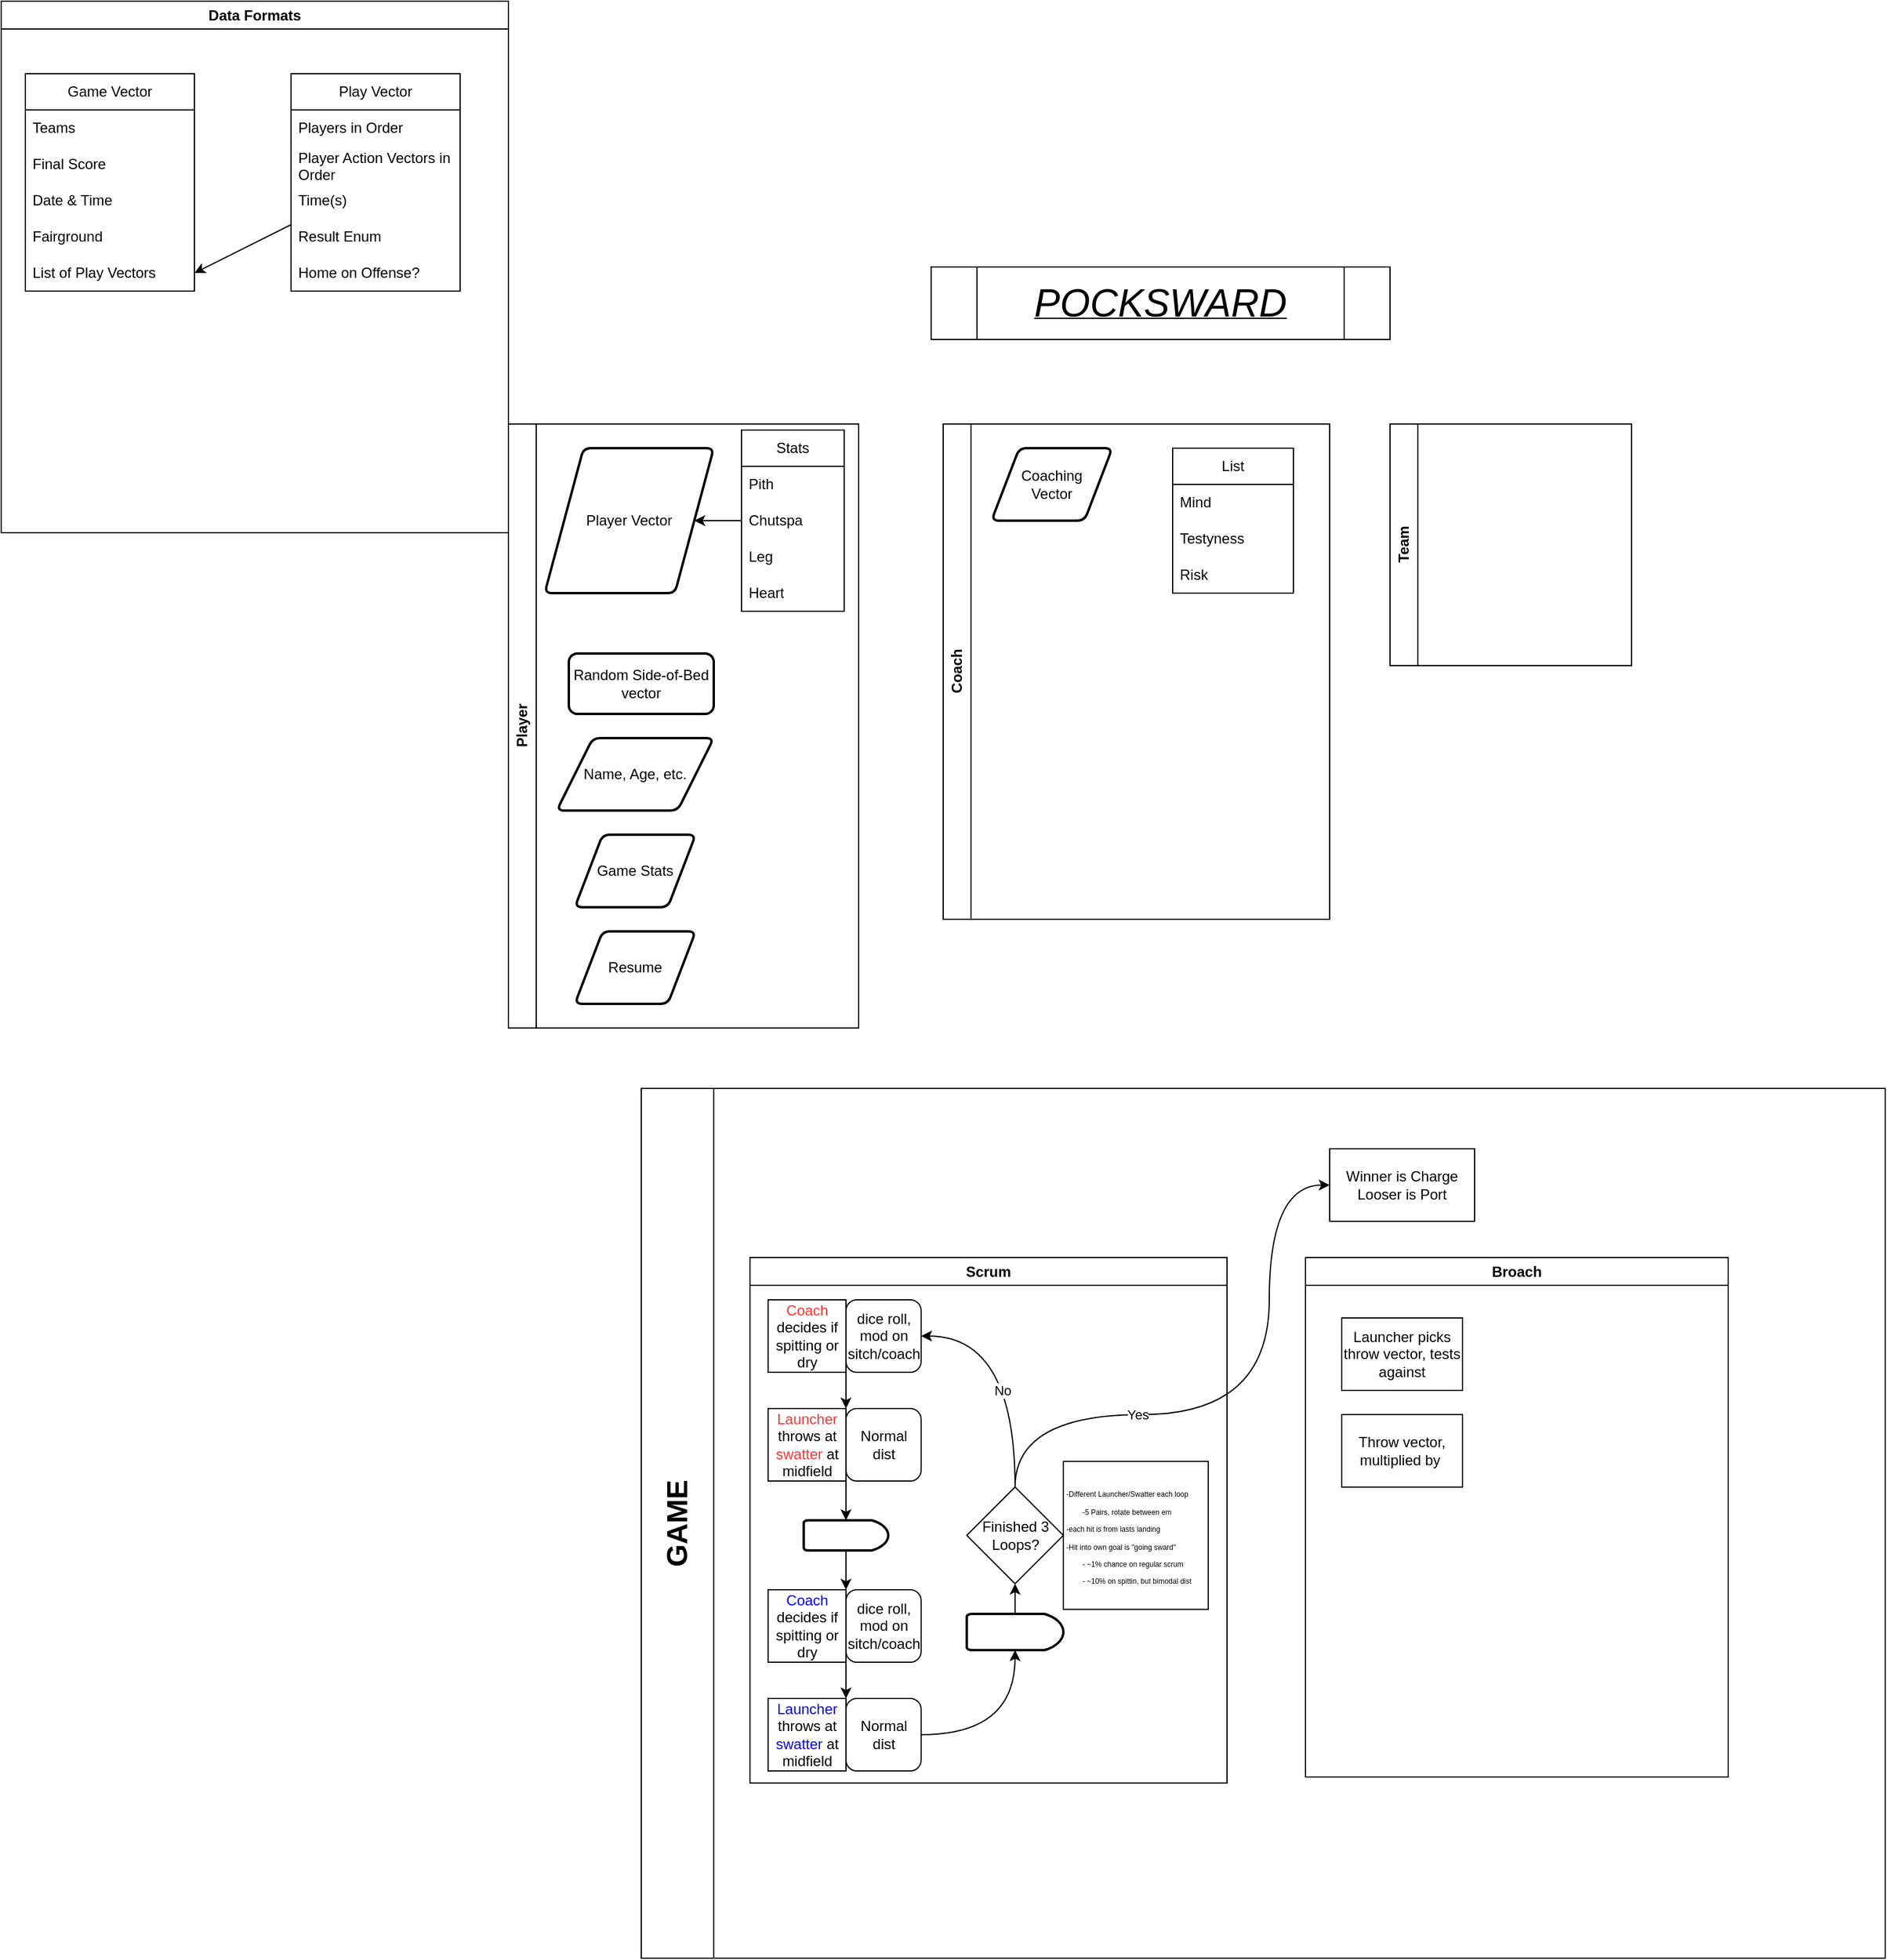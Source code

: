 <mxfile>
    <diagram name="Page-1" id="8VVvji6yyK4iROJsNHM2">
        <mxGraphModel dx="2018" dy="1887" grid="1" gridSize="10" guides="1" tooltips="1" connect="1" arrows="1" fold="1" page="1" pageScale="1" pageWidth="850" pageHeight="1100" math="0" shadow="0">
            <root>
                <mxCell id="0"/>
                <mxCell id="1" parent="0"/>
                <mxCell id="6CWLK8USmKC2c1rMRcYr-1" value="&lt;i style=&quot;&quot;&gt;&lt;u style=&quot;&quot;&gt;&lt;font style=&quot;font-size: 32px;&quot;&gt;POCKSWARD&lt;/font&gt;&lt;/u&gt;&lt;/i&gt;" style="shape=process;whiteSpace=wrap;html=1;backgroundOutline=1;" parent="1" vertex="1">
                    <mxGeometry x="540" y="-870" width="380" height="60" as="geometry"/>
                </mxCell>
                <mxCell id="LrvtAGxtfW7CsbB4rK7t-2" value="&lt;font style=&quot;font-size: 24px;&quot;&gt;GAME&lt;br&gt;&lt;/font&gt;" style="swimlane;horizontal=0;whiteSpace=wrap;html=1;startSize=60;" parent="1" vertex="1">
                    <mxGeometry x="300" y="-190" width="1030" height="720" as="geometry"/>
                </mxCell>
                <mxCell id="uPg4Tumh6hNYvUEwxsri-9" value="Scrum" style="swimlane;whiteSpace=wrap;html=1;" parent="LrvtAGxtfW7CsbB4rK7t-2" vertex="1">
                    <mxGeometry x="90" y="140" width="395" height="435" as="geometry"/>
                </mxCell>
                <mxCell id="04MCu2xoOi-bMP9wf8G--11" value="&lt;font color=&quot;#ff3333&quot;&gt;Launcher&lt;/font&gt; throws at &lt;font color=&quot;#ff3333&quot;&gt;swatter&lt;/font&gt; at midfield" style="rounded=0;whiteSpace=wrap;html=1;" parent="uPg4Tumh6hNYvUEwxsri-9" vertex="1">
                    <mxGeometry x="15" y="125" width="64.5" height="60" as="geometry"/>
                </mxCell>
                <mxCell id="04MCu2xoOi-bMP9wf8G--16" value="Normal dist" style="rounded=1;whiteSpace=wrap;html=1;" parent="uPg4Tumh6hNYvUEwxsri-9" vertex="1">
                    <mxGeometry x="79.5" y="125" width="62.25" height="60" as="geometry"/>
                </mxCell>
                <mxCell id="04MCu2xoOi-bMP9wf8G--29" value="&lt;span style=&quot;font-size: 6px; background-color: initial;&quot;&gt;-Different Launcher/Swatter each loop&lt;br&gt;&lt;span style=&quot;white-space: pre;&quot;&gt;&#9;&lt;/span&gt;-5 Pairs, rotate between em&lt;br&gt;-each hit is from lasts landing&lt;br&gt;-Hit into own goal is &quot;going sward&quot;&lt;br&gt;&lt;span style=&quot;white-space: pre;&quot;&gt;&#9;&lt;/span&gt;- ~1% chance on regular scrum&lt;br&gt;&lt;span style=&quot;white-space: pre;&quot;&gt;&#9;&lt;/span&gt;- ~10% on spittin, but bimodal dist&lt;br&gt;&lt;/span&gt;" style="rounded=0;whiteSpace=wrap;html=1;align=left;" parent="uPg4Tumh6hNYvUEwxsri-9" vertex="1">
                    <mxGeometry x="259.5" y="168.75" width="120" height="122.5" as="geometry"/>
                </mxCell>
                <mxCell id="04MCu2xoOi-bMP9wf8G--36" style="edgeStyle=orthogonalEdgeStyle;curved=1;rounded=0;orthogonalLoop=1;jettySize=auto;html=1;exitX=1;exitY=1;exitDx=0;exitDy=0;entryX=1;entryY=0;entryDx=0;entryDy=0;" parent="uPg4Tumh6hNYvUEwxsri-9" source="04MCu2xoOi-bMP9wf8G--34" target="04MCu2xoOi-bMP9wf8G--11" edge="1">
                    <mxGeometry relative="1" as="geometry"/>
                </mxCell>
                <mxCell id="04MCu2xoOi-bMP9wf8G--34" value="&lt;font color=&quot;#ff3333&quot;&gt;Coach &lt;/font&gt;decides if spitting or dry" style="rounded=0;whiteSpace=wrap;html=1;" parent="uPg4Tumh6hNYvUEwxsri-9" vertex="1">
                    <mxGeometry x="15" y="35" width="64.5" height="60" as="geometry"/>
                </mxCell>
                <mxCell id="04MCu2xoOi-bMP9wf8G--35" value="dice roll, mod on sitch/coach" style="rounded=1;whiteSpace=wrap;html=1;" parent="uPg4Tumh6hNYvUEwxsri-9" vertex="1">
                    <mxGeometry x="79.5" y="35" width="62.25" height="60" as="geometry"/>
                </mxCell>
                <mxCell id="04MCu2xoOi-bMP9wf8G--28" style="edgeStyle=orthogonalEdgeStyle;rounded=0;orthogonalLoop=1;jettySize=auto;html=1;exitX=0.5;exitY=0;exitDx=0;exitDy=0;entryX=1;entryY=0.5;entryDx=0;entryDy=0;curved=1;" parent="uPg4Tumh6hNYvUEwxsri-9" source="MI1PErOWdLfNwAChFWtY-5" target="04MCu2xoOi-bMP9wf8G--35" edge="1">
                    <mxGeometry relative="1" as="geometry">
                        <Array as="points">
                            <mxPoint x="219" y="190"/>
                            <mxPoint x="219" y="65"/>
                        </Array>
                        <mxPoint x="219.5" y="190" as="sourcePoint"/>
                    </mxGeometry>
                </mxCell>
                <mxCell id="MI1PErOWdLfNwAChFWtY-6" value="No" style="edgeLabel;html=1;align=center;verticalAlign=middle;resizable=0;points=[];" parent="04MCu2xoOi-bMP9wf8G--28" connectable="0" vertex="1">
                    <mxGeometry x="-0.211" y="12" relative="1" as="geometry">
                        <mxPoint x="1" as="offset"/>
                    </mxGeometry>
                </mxCell>
                <mxCell id="04MCu2xoOi-bMP9wf8G--38" value="&lt;font color=&quot;#0000ff&quot;&gt;Launcher&lt;/font&gt; throws at &lt;font color=&quot;#0000ff&quot;&gt;swatter &lt;/font&gt;at midfield" style="rounded=0;whiteSpace=wrap;html=1;" parent="uPg4Tumh6hNYvUEwxsri-9" vertex="1">
                    <mxGeometry x="15" y="365" width="64.5" height="60" as="geometry"/>
                </mxCell>
                <mxCell id="04MCu2xoOi-bMP9wf8G--39" value="Normal dist" style="rounded=1;whiteSpace=wrap;html=1;" parent="uPg4Tumh6hNYvUEwxsri-9" vertex="1">
                    <mxGeometry x="79.5" y="365" width="62.25" height="60" as="geometry"/>
                </mxCell>
                <mxCell id="04MCu2xoOi-bMP9wf8G--40" style="edgeStyle=orthogonalEdgeStyle;rounded=0;orthogonalLoop=1;jettySize=auto;html=1;exitX=1;exitY=1;exitDx=0;exitDy=0;entryX=1;entryY=0;entryDx=0;entryDy=0;" parent="uPg4Tumh6hNYvUEwxsri-9" source="04MCu2xoOi-bMP9wf8G--41" target="04MCu2xoOi-bMP9wf8G--38" edge="1">
                    <mxGeometry relative="1" as="geometry"/>
                </mxCell>
                <mxCell id="04MCu2xoOi-bMP9wf8G--41" value="&lt;font color=&quot;#0000ff&quot;&gt;Coach&lt;/font&gt;&lt;font color=&quot;#ff3333&quot;&gt; &lt;/font&gt;decides if spitting or dry" style="rounded=0;whiteSpace=wrap;html=1;" parent="uPg4Tumh6hNYvUEwxsri-9" vertex="1">
                    <mxGeometry x="15" y="275" width="64.5" height="60" as="geometry"/>
                </mxCell>
                <mxCell id="04MCu2xoOi-bMP9wf8G--42" value="dice roll, mod on sitch/coach" style="rounded=1;whiteSpace=wrap;html=1;" parent="uPg4Tumh6hNYvUEwxsri-9" vertex="1">
                    <mxGeometry x="79.5" y="275" width="62.25" height="60" as="geometry"/>
                </mxCell>
                <mxCell id="qCPMD232dvb-v9akhPEh-1" value="" style="strokeWidth=2;html=1;shape=mxgraph.flowchart.delay;whiteSpace=wrap;" parent="uPg4Tumh6hNYvUEwxsri-9" vertex="1">
                    <mxGeometry x="44.5" y="217.5" width="70" height="25" as="geometry"/>
                </mxCell>
                <mxCell id="04MCu2xoOi-bMP9wf8G--22" style="edgeStyle=orthogonalEdgeStyle;rounded=0;orthogonalLoop=1;jettySize=auto;html=1;exitX=0;exitY=1;exitDx=0;exitDy=0;entryX=0.5;entryY=0;entryDx=0;entryDy=0;entryPerimeter=0;" parent="uPg4Tumh6hNYvUEwxsri-9" source="04MCu2xoOi-bMP9wf8G--16" target="qCPMD232dvb-v9akhPEh-1" edge="1">
                    <mxGeometry relative="1" as="geometry">
                        <mxPoint x="79.5" y="205" as="targetPoint"/>
                    </mxGeometry>
                </mxCell>
                <mxCell id="04MCu2xoOi-bMP9wf8G--44" style="edgeStyle=orthogonalEdgeStyle;rounded=0;orthogonalLoop=1;jettySize=auto;html=1;exitX=0.5;exitY=1;exitDx=0;exitDy=0;exitPerimeter=0;entryX=1;entryY=0;entryDx=0;entryDy=0;" parent="uPg4Tumh6hNYvUEwxsri-9" source="qCPMD232dvb-v9akhPEh-1" target="04MCu2xoOi-bMP9wf8G--41" edge="1">
                    <mxGeometry relative="1" as="geometry">
                        <mxPoint x="79.5" y="255" as="sourcePoint"/>
                    </mxGeometry>
                </mxCell>
                <mxCell id="qCPMD232dvb-v9akhPEh-3" value="" style="strokeWidth=2;html=1;shape=mxgraph.flowchart.delay;whiteSpace=wrap;" parent="uPg4Tumh6hNYvUEwxsri-9" vertex="1">
                    <mxGeometry x="179.5" y="295" width="80" height="30" as="geometry"/>
                </mxCell>
                <mxCell id="04MCu2xoOi-bMP9wf8G--27" style="edgeStyle=orthogonalEdgeStyle;curved=1;rounded=0;orthogonalLoop=1;jettySize=auto;html=1;entryX=0.5;entryY=1;entryDx=0;entryDy=0;entryPerimeter=0;exitX=1;exitY=0.5;exitDx=0;exitDy=0;" parent="uPg4Tumh6hNYvUEwxsri-9" source="04MCu2xoOi-bMP9wf8G--39" target="qCPMD232dvb-v9akhPEh-3" edge="1">
                    <mxGeometry relative="1" as="geometry">
                        <mxPoint x="169.5" y="315" as="sourcePoint"/>
                        <Array as="points">
                            <mxPoint x="219.5" y="395"/>
                        </Array>
                        <mxPoint x="219.5" y="326.25" as="targetPoint"/>
                    </mxGeometry>
                </mxCell>
                <mxCell id="LrvtAGxtfW7CsbB4rK7t-5" style="edgeStyle=orthogonalEdgeStyle;rounded=0;orthogonalLoop=1;jettySize=auto;html=1;entryX=0.5;entryY=1;entryDx=0;entryDy=0;exitX=0.648;exitY=-0.013;exitDx=0;exitDy=0;exitPerimeter=0;" parent="uPg4Tumh6hNYvUEwxsri-9" source="qCPMD232dvb-v9akhPEh-3" target="MI1PErOWdLfNwAChFWtY-5" edge="1">
                    <mxGeometry relative="1" as="geometry">
                        <mxPoint x="220" y="300" as="sourcePoint"/>
                        <mxPoint x="219.5" y="270" as="targetPoint"/>
                    </mxGeometry>
                </mxCell>
                <mxCell id="MI1PErOWdLfNwAChFWtY-5" value="Finished 3 Loops?" style="rhombus;whiteSpace=wrap;html=1;" parent="uPg4Tumh6hNYvUEwxsri-9" vertex="1">
                    <mxGeometry x="179.5" y="190" width="80" height="80" as="geometry"/>
                </mxCell>
                <mxCell id="uPg4Tumh6hNYvUEwxsri-13" value="Broach" style="swimlane;whiteSpace=wrap;html=1;" parent="LrvtAGxtfW7CsbB4rK7t-2" vertex="1">
                    <mxGeometry x="550" y="140" width="350" height="430" as="geometry"/>
                </mxCell>
                <mxCell id="uPg4Tumh6hNYvUEwxsri-21" value="Launcher picks throw vector, tests against" style="rounded=0;whiteSpace=wrap;html=1;" parent="uPg4Tumh6hNYvUEwxsri-13" vertex="1">
                    <mxGeometry x="30" y="50" width="100" height="60" as="geometry"/>
                </mxCell>
                <mxCell id="uPg4Tumh6hNYvUEwxsri-22" value="Throw vector, multiplied by&amp;nbsp;" style="rounded=0;whiteSpace=wrap;html=1;" parent="uPg4Tumh6hNYvUEwxsri-13" vertex="1">
                    <mxGeometry x="30" y="130" width="100" height="60" as="geometry"/>
                </mxCell>
                <mxCell id="uPg4Tumh6hNYvUEwxsri-17" value="Winner is Charge&lt;br&gt;Looser is Port" style="rounded=0;whiteSpace=wrap;html=1;" parent="LrvtAGxtfW7CsbB4rK7t-2" vertex="1">
                    <mxGeometry x="570" y="50" width="120" height="60" as="geometry"/>
                </mxCell>
                <mxCell id="uPg4Tumh6hNYvUEwxsri-18" style="edgeStyle=orthogonalEdgeStyle;rounded=0;orthogonalLoop=1;jettySize=auto;html=1;exitX=0.5;exitY=0;exitDx=0;exitDy=0;entryX=0;entryY=0.5;entryDx=0;entryDy=0;curved=1;" parent="LrvtAGxtfW7CsbB4rK7t-2" source="MI1PErOWdLfNwAChFWtY-5" target="uPg4Tumh6hNYvUEwxsri-17" edge="1">
                    <mxGeometry relative="1" as="geometry">
                        <Array as="points">
                            <mxPoint x="310" y="330"/>
                            <mxPoint x="310" y="270"/>
                            <mxPoint x="520" y="270"/>
                            <mxPoint x="520" y="80"/>
                        </Array>
                        <mxPoint x="309.5" y="330" as="sourcePoint"/>
                    </mxGeometry>
                </mxCell>
                <mxCell id="MI1PErOWdLfNwAChFWtY-7" value="Yes" style="edgeLabel;html=1;align=center;verticalAlign=middle;resizable=0;points=[];" parent="uPg4Tumh6hNYvUEwxsri-18" connectable="0" vertex="1">
                    <mxGeometry x="-0.372" y="-3" relative="1" as="geometry">
                        <mxPoint x="1" y="-3" as="offset"/>
                    </mxGeometry>
                </mxCell>
                <mxCell id="uPg4Tumh6hNYvUEwxsri-1" value="Player" style="swimlane;horizontal=0;whiteSpace=wrap;html=1;" parent="1" vertex="1">
                    <mxGeometry x="190" y="-740" width="290" height="500" as="geometry"/>
                </mxCell>
                <mxCell id="uPg4Tumh6hNYvUEwxsri-2" value="Player Vector" style="shape=parallelogram;html=1;strokeWidth=2;perimeter=parallelogramPerimeter;whiteSpace=wrap;rounded=1;arcSize=12;size=0.23;" parent="uPg4Tumh6hNYvUEwxsri-1" vertex="1">
                    <mxGeometry x="30" y="20" width="140" height="120" as="geometry"/>
                </mxCell>
                <mxCell id="uPg4Tumh6hNYvUEwxsri-3" value="Random Side-of-Bed vector" style="rounded=1;whiteSpace=wrap;html=1;absoluteArcSize=1;arcSize=14;strokeWidth=2;" parent="uPg4Tumh6hNYvUEwxsri-1" vertex="1">
                    <mxGeometry x="50" y="190" width="120" height="50" as="geometry"/>
                </mxCell>
                <mxCell id="uPg4Tumh6hNYvUEwxsri-5" value="Name, Age, etc." style="shape=parallelogram;html=1;strokeWidth=2;perimeter=parallelogramPerimeter;whiteSpace=wrap;rounded=1;arcSize=12;size=0.23;" parent="uPg4Tumh6hNYvUEwxsri-1" vertex="1">
                    <mxGeometry x="40" y="260" width="130" height="60" as="geometry"/>
                </mxCell>
                <mxCell id="uPg4Tumh6hNYvUEwxsri-6" value="Game Stats" style="shape=parallelogram;html=1;strokeWidth=2;perimeter=parallelogramPerimeter;whiteSpace=wrap;rounded=1;arcSize=12;size=0.23;" parent="uPg4Tumh6hNYvUEwxsri-1" vertex="1">
                    <mxGeometry x="55" y="340" width="100" height="60" as="geometry"/>
                </mxCell>
                <mxCell id="uPg4Tumh6hNYvUEwxsri-7" value="Resume" style="shape=parallelogram;html=1;strokeWidth=2;perimeter=parallelogramPerimeter;whiteSpace=wrap;rounded=1;arcSize=12;size=0.23;" parent="uPg4Tumh6hNYvUEwxsri-1" vertex="1">
                    <mxGeometry x="55" y="420" width="100" height="60" as="geometry"/>
                </mxCell>
                <mxCell id="uPg4Tumh6hNYvUEwxsri-23" value="Stats" style="swimlane;fontStyle=0;childLayout=stackLayout;horizontal=1;startSize=30;horizontalStack=0;resizeParent=1;resizeParentMax=0;resizeLast=0;collapsible=1;marginBottom=0;whiteSpace=wrap;html=1;" parent="uPg4Tumh6hNYvUEwxsri-1" vertex="1">
                    <mxGeometry x="193" y="5" width="85" height="150" as="geometry">
                        <mxRectangle x="190" y="10" width="70" height="30" as="alternateBounds"/>
                    </mxGeometry>
                </mxCell>
                <mxCell id="uPg4Tumh6hNYvUEwxsri-24" value="Pith" style="text;strokeColor=none;fillColor=none;align=left;verticalAlign=middle;spacingLeft=4;spacingRight=4;overflow=hidden;points=[[0,0.5],[1,0.5]];portConstraint=eastwest;rotatable=0;whiteSpace=wrap;html=1;" parent="uPg4Tumh6hNYvUEwxsri-23" vertex="1">
                    <mxGeometry y="30" width="85" height="30" as="geometry"/>
                </mxCell>
                <mxCell id="uPg4Tumh6hNYvUEwxsri-25" value="Chutspa" style="text;strokeColor=none;fillColor=none;align=left;verticalAlign=middle;spacingLeft=4;spacingRight=4;overflow=hidden;points=[[0,0.5],[1,0.5]];portConstraint=eastwest;rotatable=0;whiteSpace=wrap;html=1;" parent="uPg4Tumh6hNYvUEwxsri-23" vertex="1">
                    <mxGeometry y="60" width="85" height="30" as="geometry"/>
                </mxCell>
                <mxCell id="uPg4Tumh6hNYvUEwxsri-26" value="Leg" style="text;strokeColor=none;fillColor=none;align=left;verticalAlign=middle;spacingLeft=4;spacingRight=4;overflow=hidden;points=[[0,0.5],[1,0.5]];portConstraint=eastwest;rotatable=0;whiteSpace=wrap;html=1;" parent="uPg4Tumh6hNYvUEwxsri-23" vertex="1">
                    <mxGeometry y="90" width="85" height="30" as="geometry"/>
                </mxCell>
                <mxCell id="uPg4Tumh6hNYvUEwxsri-28" value="Heart" style="text;strokeColor=none;fillColor=none;align=left;verticalAlign=middle;spacingLeft=4;spacingRight=4;overflow=hidden;points=[[0,0.5],[1,0.5]];portConstraint=eastwest;rotatable=0;whiteSpace=wrap;html=1;" parent="uPg4Tumh6hNYvUEwxsri-23" vertex="1">
                    <mxGeometry y="120" width="85" height="30" as="geometry"/>
                </mxCell>
                <mxCell id="uPg4Tumh6hNYvUEwxsri-30" style="edgeStyle=orthogonalEdgeStyle;rounded=0;orthogonalLoop=1;jettySize=auto;html=1;entryX=1;entryY=0.5;entryDx=0;entryDy=0;curved=1;" parent="uPg4Tumh6hNYvUEwxsri-1" source="uPg4Tumh6hNYvUEwxsri-25" target="uPg4Tumh6hNYvUEwxsri-2" edge="1">
                    <mxGeometry relative="1" as="geometry"/>
                </mxCell>
                <mxCell id="uPg4Tumh6hNYvUEwxsri-10" value="Coach" style="swimlane;horizontal=0;whiteSpace=wrap;html=1;" parent="1" vertex="1">
                    <mxGeometry x="550" y="-740" width="320" height="410" as="geometry"/>
                </mxCell>
                <mxCell id="uPg4Tumh6hNYvUEwxsri-12" value="Coaching &lt;br&gt;Vector" style="shape=parallelogram;html=1;strokeWidth=2;perimeter=parallelogramPerimeter;whiteSpace=wrap;rounded=1;arcSize=12;size=0.23;" parent="uPg4Tumh6hNYvUEwxsri-10" vertex="1">
                    <mxGeometry x="40" y="20" width="100" height="60" as="geometry"/>
                </mxCell>
                <mxCell id="MI1PErOWdLfNwAChFWtY-1" value="List" style="swimlane;fontStyle=0;childLayout=stackLayout;horizontal=1;startSize=30;horizontalStack=0;resizeParent=1;resizeParentMax=0;resizeLast=0;collapsible=1;marginBottom=0;whiteSpace=wrap;html=1;" parent="uPg4Tumh6hNYvUEwxsri-10" vertex="1">
                    <mxGeometry x="190" y="20" width="100" height="120" as="geometry"/>
                </mxCell>
                <mxCell id="MI1PErOWdLfNwAChFWtY-2" value="Mind" style="text;strokeColor=none;fillColor=none;align=left;verticalAlign=middle;spacingLeft=4;spacingRight=4;overflow=hidden;points=[[0,0.5],[1,0.5]];portConstraint=eastwest;rotatable=0;whiteSpace=wrap;html=1;" parent="MI1PErOWdLfNwAChFWtY-1" vertex="1">
                    <mxGeometry y="30" width="100" height="30" as="geometry"/>
                </mxCell>
                <mxCell id="MI1PErOWdLfNwAChFWtY-3" value="Testyness" style="text;strokeColor=none;fillColor=none;align=left;verticalAlign=middle;spacingLeft=4;spacingRight=4;overflow=hidden;points=[[0,0.5],[1,0.5]];portConstraint=eastwest;rotatable=0;whiteSpace=wrap;html=1;" parent="MI1PErOWdLfNwAChFWtY-1" vertex="1">
                    <mxGeometry y="60" width="100" height="30" as="geometry"/>
                </mxCell>
                <mxCell id="MI1PErOWdLfNwAChFWtY-4" value="Risk" style="text;strokeColor=none;fillColor=none;align=left;verticalAlign=middle;spacingLeft=4;spacingRight=4;overflow=hidden;points=[[0,0.5],[1,0.5]];portConstraint=eastwest;rotatable=0;whiteSpace=wrap;html=1;" parent="MI1PErOWdLfNwAChFWtY-1" vertex="1">
                    <mxGeometry y="90" width="100" height="30" as="geometry"/>
                </mxCell>
                <mxCell id="uPg4Tumh6hNYvUEwxsri-11" value="Team" style="swimlane;horizontal=0;whiteSpace=wrap;html=1;" parent="1" vertex="1">
                    <mxGeometry x="920" y="-740" width="200" height="200" as="geometry"/>
                </mxCell>
                <mxCell id="23" value="Data Formats" style="swimlane;whiteSpace=wrap;html=1;" vertex="1" parent="1">
                    <mxGeometry x="-230" y="-1090" width="420" height="440" as="geometry"/>
                </mxCell>
                <mxCell id="39" style="edgeStyle=none;html=1;entryX=1;entryY=0.5;entryDx=0;entryDy=0;" edge="1" parent="23" source="13" target="11">
                    <mxGeometry relative="1" as="geometry"/>
                </mxCell>
                <mxCell id="13" value="Play Vector" style="swimlane;fontStyle=0;childLayout=stackLayout;horizontal=1;startSize=30;horizontalStack=0;resizeParent=1;resizeParentMax=0;resizeLast=0;collapsible=1;marginBottom=0;whiteSpace=wrap;html=1;" vertex="1" parent="23">
                    <mxGeometry x="240" y="60" width="140" height="180" as="geometry"/>
                </mxCell>
                <mxCell id="14" value="Players in Order" style="text;strokeColor=none;fillColor=none;align=left;verticalAlign=middle;spacingLeft=4;spacingRight=4;overflow=hidden;points=[[0,0.5],[1,0.5]];portConstraint=eastwest;rotatable=0;whiteSpace=wrap;html=1;" vertex="1" parent="13">
                    <mxGeometry y="30" width="140" height="30" as="geometry"/>
                </mxCell>
                <mxCell id="15" value="Player Action Vectors in Order" style="text;strokeColor=none;fillColor=none;align=left;verticalAlign=middle;spacingLeft=4;spacingRight=4;overflow=hidden;points=[[0,0.5],[1,0.5]];portConstraint=eastwest;rotatable=0;whiteSpace=wrap;html=1;" vertex="1" parent="13">
                    <mxGeometry y="60" width="140" height="30" as="geometry"/>
                </mxCell>
                <mxCell id="19" value="Time(s)" style="text;strokeColor=none;fillColor=none;align=left;verticalAlign=middle;spacingLeft=4;spacingRight=4;overflow=hidden;points=[[0,0.5],[1,0.5]];portConstraint=eastwest;rotatable=0;whiteSpace=wrap;html=1;" vertex="1" parent="13">
                    <mxGeometry y="90" width="140" height="30" as="geometry"/>
                </mxCell>
                <mxCell id="16" value="Result Enum" style="text;strokeColor=none;fillColor=none;align=left;verticalAlign=middle;spacingLeft=4;spacingRight=4;overflow=hidden;points=[[0,0.5],[1,0.5]];portConstraint=eastwest;rotatable=0;whiteSpace=wrap;html=1;" vertex="1" parent="13">
                    <mxGeometry y="120" width="140" height="30" as="geometry"/>
                </mxCell>
                <mxCell id="17" value="Home on Offense?" style="text;strokeColor=none;fillColor=none;align=left;verticalAlign=middle;spacingLeft=4;spacingRight=4;overflow=hidden;points=[[0,0.5],[1,0.5]];portConstraint=eastwest;rotatable=0;whiteSpace=wrap;html=1;" vertex="1" parent="13">
                    <mxGeometry y="150" width="140" height="30" as="geometry"/>
                </mxCell>
                <mxCell id="8" value="Game Vector" style="swimlane;fontStyle=0;childLayout=stackLayout;horizontal=1;startSize=30;horizontalStack=0;resizeParent=1;resizeParentMax=0;resizeLast=0;collapsible=1;marginBottom=0;whiteSpace=wrap;html=1;" vertex="1" parent="23">
                    <mxGeometry x="20" y="60" width="140" height="180" as="geometry"/>
                </mxCell>
                <mxCell id="9" value="Teams" style="text;strokeColor=none;fillColor=none;align=left;verticalAlign=middle;spacingLeft=4;spacingRight=4;overflow=hidden;points=[[0,0.5],[1,0.5]];portConstraint=eastwest;rotatable=0;whiteSpace=wrap;html=1;" vertex="1" parent="8">
                    <mxGeometry y="30" width="140" height="30" as="geometry"/>
                </mxCell>
                <mxCell id="10" value="Final Score" style="text;strokeColor=none;fillColor=none;align=left;verticalAlign=middle;spacingLeft=4;spacingRight=4;overflow=hidden;points=[[0,0.5],[1,0.5]];portConstraint=eastwest;rotatable=0;whiteSpace=wrap;html=1;" vertex="1" parent="8">
                    <mxGeometry y="60" width="140" height="30" as="geometry"/>
                </mxCell>
                <mxCell id="38" value="Date &amp;amp; Time" style="text;strokeColor=none;fillColor=none;align=left;verticalAlign=middle;spacingLeft=4;spacingRight=4;overflow=hidden;points=[[0,0.5],[1,0.5]];portConstraint=eastwest;rotatable=0;whiteSpace=wrap;html=1;" vertex="1" parent="8">
                    <mxGeometry y="90" width="140" height="30" as="geometry"/>
                </mxCell>
                <mxCell id="18" value="Fairground" style="text;strokeColor=none;fillColor=none;align=left;verticalAlign=middle;spacingLeft=4;spacingRight=4;overflow=hidden;points=[[0,0.5],[1,0.5]];portConstraint=eastwest;rotatable=0;whiteSpace=wrap;html=1;" vertex="1" parent="8">
                    <mxGeometry y="120" width="140" height="30" as="geometry"/>
                </mxCell>
                <mxCell id="11" value="List of Play Vectors" style="text;strokeColor=none;fillColor=none;align=left;verticalAlign=middle;spacingLeft=4;spacingRight=4;overflow=hidden;points=[[0,0.5],[1,0.5]];portConstraint=eastwest;rotatable=0;whiteSpace=wrap;html=1;" vertex="1" parent="8">
                    <mxGeometry y="150" width="140" height="30" as="geometry"/>
                </mxCell>
            </root>
        </mxGraphModel>
    </diagram>
</mxfile>